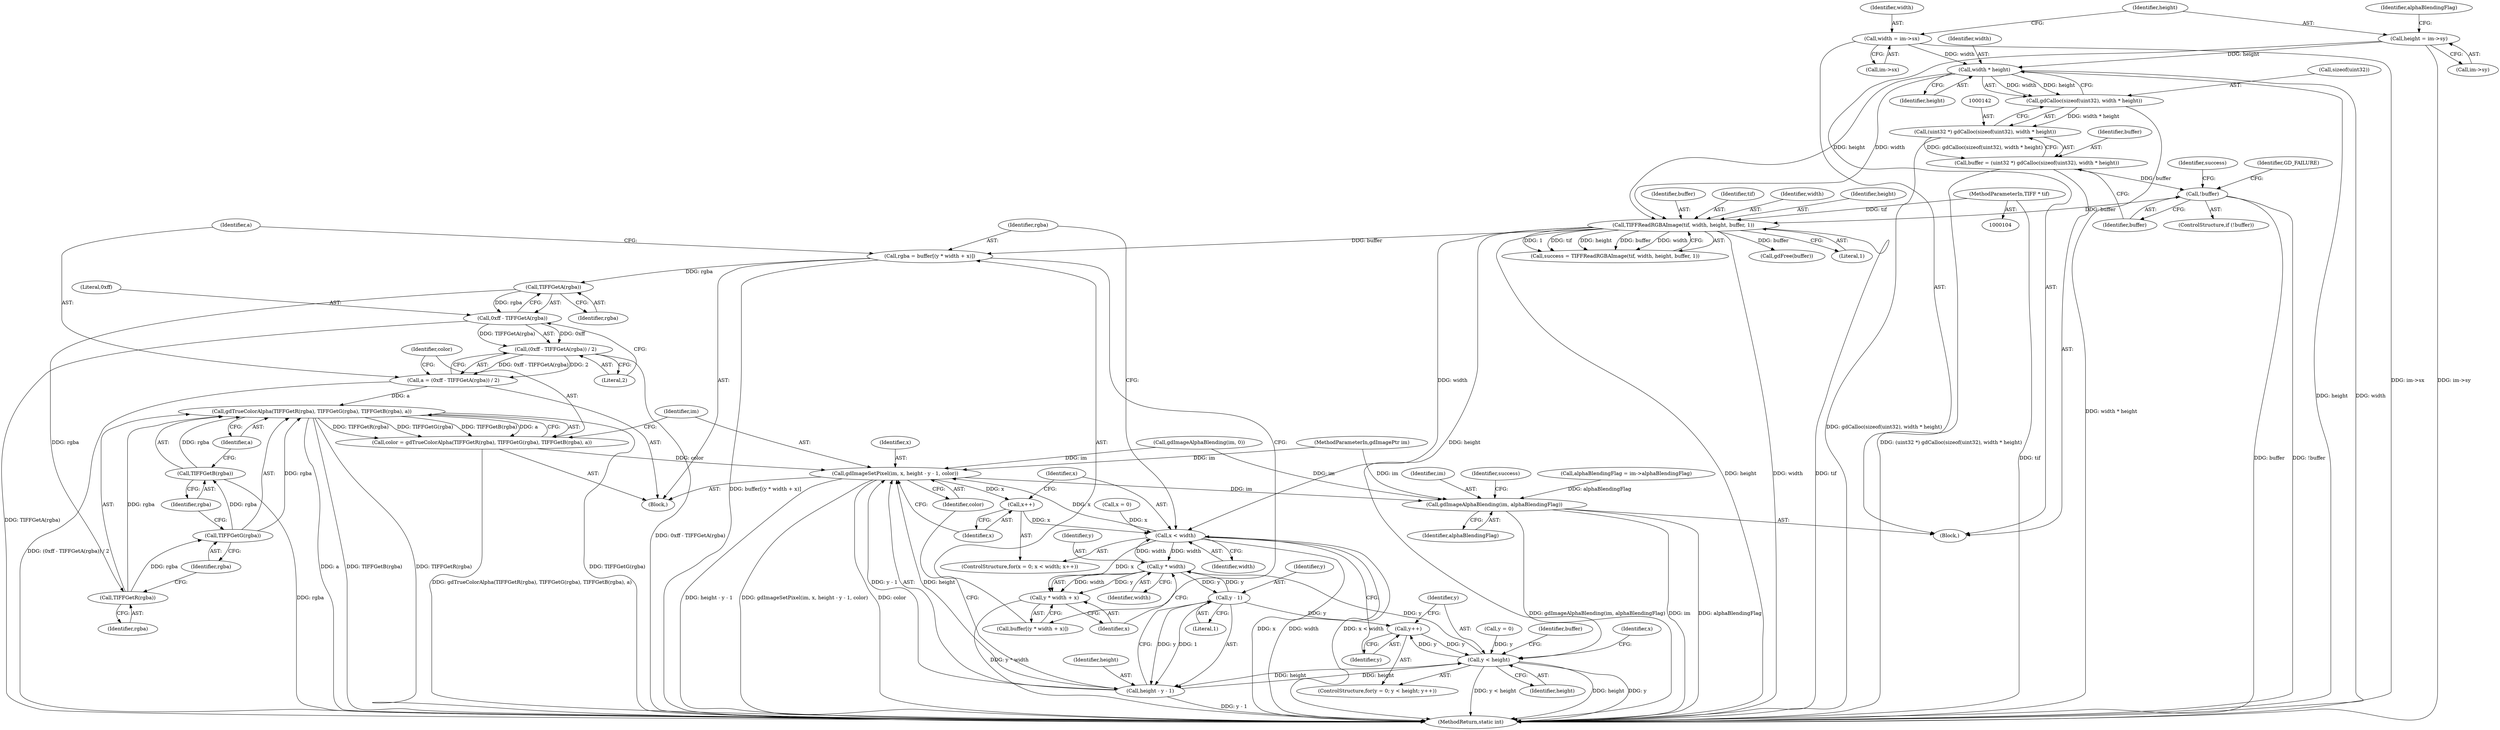 digraph "0_libgd_4859d69e07504d4b0a4bdf9bcb4d9e3769ca35ae_0@array" {
"1000186" [label="(Call,rgba = buffer[(y * width + x)])"];
"1000157" [label="(Call,TIFFReadRGBAImage(tif, width, height, buffer, 1))"];
"1000105" [label="(MethodParameterIn,TIFF * tif)"];
"1000146" [label="(Call,width * height)"];
"1000117" [label="(Call,width = im->sx)"];
"1000123" [label="(Call,height = im->sy)"];
"1000150" [label="(Call,!buffer)"];
"1000139" [label="(Call,buffer = (uint32 *) gdCalloc(sizeof(uint32), width * height))"];
"1000141" [label="(Call,(uint32 *) gdCalloc(sizeof(uint32), width * height))"];
"1000143" [label="(Call,gdCalloc(sizeof(uint32), width * height))"];
"1000200" [label="(Call,TIFFGetA(rgba))"];
"1000198" [label="(Call,0xff - TIFFGetA(rgba))"];
"1000197" [label="(Call,(0xff - TIFFGetA(rgba)) / 2)"];
"1000195" [label="(Call,a = (0xff - TIFFGetA(rgba)) / 2)"];
"1000205" [label="(Call,gdTrueColorAlpha(TIFFGetR(rgba), TIFFGetG(rgba), TIFFGetB(rgba), a))"];
"1000203" [label="(Call,color = gdTrueColorAlpha(TIFFGetR(rgba), TIFFGetG(rgba), TIFFGetB(rgba), a))"];
"1000213" [label="(Call,gdImageSetPixel(im, x, height - y - 1, color))"];
"1000183" [label="(Call,x++)"];
"1000180" [label="(Call,x < width)"];
"1000191" [label="(Call,y * width)"];
"1000190" [label="(Call,y * width + x)"];
"1000218" [label="(Call,y - 1)"];
"1000173" [label="(Call,y++)"];
"1000170" [label="(Call,y < height)"];
"1000216" [label="(Call,height - y - 1)"];
"1000224" [label="(Call,gdImageAlphaBlending(im, alphaBlendingFlag))"];
"1000206" [label="(Call,TIFFGetR(rgba))"];
"1000208" [label="(Call,TIFFGetG(rgba))"];
"1000210" [label="(Call,TIFFGetB(rgba))"];
"1000177" [label="(Call,x = 0)"];
"1000229" [label="(MethodReturn,static int)"];
"1000170" [label="(Call,y < height)"];
"1000200" [label="(Call,TIFFGetA(rgba))"];
"1000222" [label="(Call,gdFree(buffer))"];
"1000118" [label="(Identifier,width)"];
"1000147" [label="(Identifier,width)"];
"1000207" [label="(Identifier,rgba)"];
"1000225" [label="(Identifier,im)"];
"1000210" [label="(Call,TIFFGetB(rgba))"];
"1000171" [label="(Identifier,y)"];
"1000178" [label="(Identifier,x)"];
"1000199" [label="(Literal,0xff)"];
"1000212" [label="(Identifier,a)"];
"1000149" [label="(ControlStructure,if (!buffer))"];
"1000188" [label="(Call,buffer[(y * width + x)])"];
"1000123" [label="(Call,height = im->sy)"];
"1000157" [label="(Call,TIFFReadRGBAImage(tif, width, height, buffer, 1))"];
"1000161" [label="(Identifier,buffer)"];
"1000228" [label="(Identifier,success)"];
"1000132" [label="(Identifier,alphaBlendingFlag)"];
"1000124" [label="(Identifier,height)"];
"1000146" [label="(Call,width * height)"];
"1000219" [label="(Identifier,y)"];
"1000176" [label="(ControlStructure,for(x = 0; x < width; x++))"];
"1000195" [label="(Call,a = (0xff - TIFFGetA(rgba)) / 2)"];
"1000180" [label="(Call,x < width)"];
"1000144" [label="(Call,sizeof(uint32))"];
"1000125" [label="(Call,im->sy)"];
"1000173" [label="(Call,y++)"];
"1000107" [label="(Block,)"];
"1000205" [label="(Call,gdTrueColorAlpha(TIFFGetR(rgba), TIFFGetG(rgba), TIFFGetB(rgba), a))"];
"1000203" [label="(Call,color = gdTrueColorAlpha(TIFFGetR(rgba), TIFFGetG(rgba), TIFFGetB(rgba), a))"];
"1000226" [label="(Identifier,alphaBlendingFlag)"];
"1000131" [label="(Call,alphaBlendingFlag = im->alphaBlendingFlag)"];
"1000190" [label="(Call,y * width + x)"];
"1000162" [label="(Literal,1)"];
"1000202" [label="(Literal,2)"];
"1000143" [label="(Call,gdCalloc(sizeof(uint32), width * height))"];
"1000216" [label="(Call,height - y - 1)"];
"1000184" [label="(Identifier,x)"];
"1000141" [label="(Call,(uint32 *) gdCalloc(sizeof(uint32), width * height))"];
"1000117" [label="(Call,width = im->sx)"];
"1000172" [label="(Identifier,height)"];
"1000191" [label="(Call,y * width)"];
"1000140" [label="(Identifier,buffer)"];
"1000106" [label="(MethodParameterIn,gdImagePtr im)"];
"1000139" [label="(Call,buffer = (uint32 *) gdCalloc(sizeof(uint32), width * height))"];
"1000183" [label="(Call,x++)"];
"1000174" [label="(Identifier,y)"];
"1000148" [label="(Identifier,height)"];
"1000192" [label="(Identifier,y)"];
"1000213" [label="(Call,gdImageSetPixel(im, x, height - y - 1, color))"];
"1000158" [label="(Identifier,tif)"];
"1000198" [label="(Call,0xff - TIFFGetA(rgba))"];
"1000208" [label="(Call,TIFFGetG(rgba))"];
"1000154" [label="(Identifier,GD_FAILURE)"];
"1000186" [label="(Call,rgba = buffer[(y * width + x)])"];
"1000193" [label="(Identifier,width)"];
"1000215" [label="(Identifier,x)"];
"1000167" [label="(Call,y = 0)"];
"1000217" [label="(Identifier,height)"];
"1000185" [label="(Block,)"];
"1000155" [label="(Call,success = TIFFReadRGBAImage(tif, width, height, buffer, 1))"];
"1000220" [label="(Literal,1)"];
"1000204" [label="(Identifier,color)"];
"1000201" [label="(Identifier,rgba)"];
"1000182" [label="(Identifier,width)"];
"1000197" [label="(Call,(0xff - TIFFGetA(rgba)) / 2)"];
"1000223" [label="(Identifier,buffer)"];
"1000194" [label="(Identifier,x)"];
"1000214" [label="(Identifier,im)"];
"1000218" [label="(Call,y - 1)"];
"1000166" [label="(ControlStructure,for(y = 0; y < height; y++))"];
"1000206" [label="(Call,TIFFGetR(rgba))"];
"1000160" [label="(Identifier,height)"];
"1000187" [label="(Identifier,rgba)"];
"1000224" [label="(Call,gdImageAlphaBlending(im, alphaBlendingFlag))"];
"1000221" [label="(Identifier,color)"];
"1000209" [label="(Identifier,rgba)"];
"1000151" [label="(Identifier,buffer)"];
"1000181" [label="(Identifier,x)"];
"1000150" [label="(Call,!buffer)"];
"1000136" [label="(Call,gdImageAlphaBlending(im, 0))"];
"1000105" [label="(MethodParameterIn,TIFF * tif)"];
"1000156" [label="(Identifier,success)"];
"1000196" [label="(Identifier,a)"];
"1000159" [label="(Identifier,width)"];
"1000119" [label="(Call,im->sx)"];
"1000211" [label="(Identifier,rgba)"];
"1000186" -> "1000185"  [label="AST: "];
"1000186" -> "1000188"  [label="CFG: "];
"1000187" -> "1000186"  [label="AST: "];
"1000188" -> "1000186"  [label="AST: "];
"1000196" -> "1000186"  [label="CFG: "];
"1000186" -> "1000229"  [label="DDG: buffer[(y * width + x)]"];
"1000157" -> "1000186"  [label="DDG: buffer"];
"1000186" -> "1000200"  [label="DDG: rgba"];
"1000157" -> "1000155"  [label="AST: "];
"1000157" -> "1000162"  [label="CFG: "];
"1000158" -> "1000157"  [label="AST: "];
"1000159" -> "1000157"  [label="AST: "];
"1000160" -> "1000157"  [label="AST: "];
"1000161" -> "1000157"  [label="AST: "];
"1000162" -> "1000157"  [label="AST: "];
"1000155" -> "1000157"  [label="CFG: "];
"1000157" -> "1000229"  [label="DDG: height"];
"1000157" -> "1000229"  [label="DDG: width"];
"1000157" -> "1000229"  [label="DDG: tif"];
"1000157" -> "1000155"  [label="DDG: 1"];
"1000157" -> "1000155"  [label="DDG: tif"];
"1000157" -> "1000155"  [label="DDG: height"];
"1000157" -> "1000155"  [label="DDG: buffer"];
"1000157" -> "1000155"  [label="DDG: width"];
"1000105" -> "1000157"  [label="DDG: tif"];
"1000146" -> "1000157"  [label="DDG: width"];
"1000146" -> "1000157"  [label="DDG: height"];
"1000150" -> "1000157"  [label="DDG: buffer"];
"1000157" -> "1000170"  [label="DDG: height"];
"1000157" -> "1000180"  [label="DDG: width"];
"1000157" -> "1000222"  [label="DDG: buffer"];
"1000105" -> "1000104"  [label="AST: "];
"1000105" -> "1000229"  [label="DDG: tif"];
"1000146" -> "1000143"  [label="AST: "];
"1000146" -> "1000148"  [label="CFG: "];
"1000147" -> "1000146"  [label="AST: "];
"1000148" -> "1000146"  [label="AST: "];
"1000143" -> "1000146"  [label="CFG: "];
"1000146" -> "1000229"  [label="DDG: height"];
"1000146" -> "1000229"  [label="DDG: width"];
"1000146" -> "1000143"  [label="DDG: width"];
"1000146" -> "1000143"  [label="DDG: height"];
"1000117" -> "1000146"  [label="DDG: width"];
"1000123" -> "1000146"  [label="DDG: height"];
"1000117" -> "1000107"  [label="AST: "];
"1000117" -> "1000119"  [label="CFG: "];
"1000118" -> "1000117"  [label="AST: "];
"1000119" -> "1000117"  [label="AST: "];
"1000124" -> "1000117"  [label="CFG: "];
"1000117" -> "1000229"  [label="DDG: im->sx"];
"1000123" -> "1000107"  [label="AST: "];
"1000123" -> "1000125"  [label="CFG: "];
"1000124" -> "1000123"  [label="AST: "];
"1000125" -> "1000123"  [label="AST: "];
"1000132" -> "1000123"  [label="CFG: "];
"1000123" -> "1000229"  [label="DDG: im->sy"];
"1000150" -> "1000149"  [label="AST: "];
"1000150" -> "1000151"  [label="CFG: "];
"1000151" -> "1000150"  [label="AST: "];
"1000154" -> "1000150"  [label="CFG: "];
"1000156" -> "1000150"  [label="CFG: "];
"1000150" -> "1000229"  [label="DDG: buffer"];
"1000150" -> "1000229"  [label="DDG: !buffer"];
"1000139" -> "1000150"  [label="DDG: buffer"];
"1000139" -> "1000107"  [label="AST: "];
"1000139" -> "1000141"  [label="CFG: "];
"1000140" -> "1000139"  [label="AST: "];
"1000141" -> "1000139"  [label="AST: "];
"1000151" -> "1000139"  [label="CFG: "];
"1000139" -> "1000229"  [label="DDG: (uint32 *) gdCalloc(sizeof(uint32), width * height)"];
"1000141" -> "1000139"  [label="DDG: gdCalloc(sizeof(uint32), width * height)"];
"1000141" -> "1000143"  [label="CFG: "];
"1000142" -> "1000141"  [label="AST: "];
"1000143" -> "1000141"  [label="AST: "];
"1000141" -> "1000229"  [label="DDG: gdCalloc(sizeof(uint32), width * height)"];
"1000143" -> "1000141"  [label="DDG: width * height"];
"1000144" -> "1000143"  [label="AST: "];
"1000143" -> "1000229"  [label="DDG: width * height"];
"1000200" -> "1000198"  [label="AST: "];
"1000200" -> "1000201"  [label="CFG: "];
"1000201" -> "1000200"  [label="AST: "];
"1000198" -> "1000200"  [label="CFG: "];
"1000200" -> "1000198"  [label="DDG: rgba"];
"1000200" -> "1000206"  [label="DDG: rgba"];
"1000198" -> "1000197"  [label="AST: "];
"1000199" -> "1000198"  [label="AST: "];
"1000202" -> "1000198"  [label="CFG: "];
"1000198" -> "1000229"  [label="DDG: TIFFGetA(rgba)"];
"1000198" -> "1000197"  [label="DDG: 0xff"];
"1000198" -> "1000197"  [label="DDG: TIFFGetA(rgba)"];
"1000197" -> "1000195"  [label="AST: "];
"1000197" -> "1000202"  [label="CFG: "];
"1000202" -> "1000197"  [label="AST: "];
"1000195" -> "1000197"  [label="CFG: "];
"1000197" -> "1000229"  [label="DDG: 0xff - TIFFGetA(rgba)"];
"1000197" -> "1000195"  [label="DDG: 0xff - TIFFGetA(rgba)"];
"1000197" -> "1000195"  [label="DDG: 2"];
"1000195" -> "1000185"  [label="AST: "];
"1000196" -> "1000195"  [label="AST: "];
"1000204" -> "1000195"  [label="CFG: "];
"1000195" -> "1000229"  [label="DDG: (0xff - TIFFGetA(rgba)) / 2"];
"1000195" -> "1000205"  [label="DDG: a"];
"1000205" -> "1000203"  [label="AST: "];
"1000205" -> "1000212"  [label="CFG: "];
"1000206" -> "1000205"  [label="AST: "];
"1000208" -> "1000205"  [label="AST: "];
"1000210" -> "1000205"  [label="AST: "];
"1000212" -> "1000205"  [label="AST: "];
"1000203" -> "1000205"  [label="CFG: "];
"1000205" -> "1000229"  [label="DDG: a"];
"1000205" -> "1000229"  [label="DDG: TIFFGetB(rgba)"];
"1000205" -> "1000229"  [label="DDG: TIFFGetR(rgba)"];
"1000205" -> "1000229"  [label="DDG: TIFFGetG(rgba)"];
"1000205" -> "1000203"  [label="DDG: TIFFGetR(rgba)"];
"1000205" -> "1000203"  [label="DDG: TIFFGetG(rgba)"];
"1000205" -> "1000203"  [label="DDG: TIFFGetB(rgba)"];
"1000205" -> "1000203"  [label="DDG: a"];
"1000206" -> "1000205"  [label="DDG: rgba"];
"1000208" -> "1000205"  [label="DDG: rgba"];
"1000210" -> "1000205"  [label="DDG: rgba"];
"1000203" -> "1000185"  [label="AST: "];
"1000204" -> "1000203"  [label="AST: "];
"1000214" -> "1000203"  [label="CFG: "];
"1000203" -> "1000229"  [label="DDG: gdTrueColorAlpha(TIFFGetR(rgba), TIFFGetG(rgba), TIFFGetB(rgba), a)"];
"1000203" -> "1000213"  [label="DDG: color"];
"1000213" -> "1000185"  [label="AST: "];
"1000213" -> "1000221"  [label="CFG: "];
"1000214" -> "1000213"  [label="AST: "];
"1000215" -> "1000213"  [label="AST: "];
"1000216" -> "1000213"  [label="AST: "];
"1000221" -> "1000213"  [label="AST: "];
"1000184" -> "1000213"  [label="CFG: "];
"1000213" -> "1000229"  [label="DDG: color"];
"1000213" -> "1000229"  [label="DDG: height - y - 1"];
"1000213" -> "1000229"  [label="DDG: gdImageSetPixel(im, x, height - y - 1, color)"];
"1000213" -> "1000183"  [label="DDG: x"];
"1000136" -> "1000213"  [label="DDG: im"];
"1000106" -> "1000213"  [label="DDG: im"];
"1000180" -> "1000213"  [label="DDG: x"];
"1000216" -> "1000213"  [label="DDG: height"];
"1000216" -> "1000213"  [label="DDG: y - 1"];
"1000213" -> "1000224"  [label="DDG: im"];
"1000183" -> "1000176"  [label="AST: "];
"1000183" -> "1000184"  [label="CFG: "];
"1000184" -> "1000183"  [label="AST: "];
"1000181" -> "1000183"  [label="CFG: "];
"1000183" -> "1000180"  [label="DDG: x"];
"1000180" -> "1000176"  [label="AST: "];
"1000180" -> "1000182"  [label="CFG: "];
"1000181" -> "1000180"  [label="AST: "];
"1000182" -> "1000180"  [label="AST: "];
"1000187" -> "1000180"  [label="CFG: "];
"1000174" -> "1000180"  [label="CFG: "];
"1000180" -> "1000229"  [label="DDG: x"];
"1000180" -> "1000229"  [label="DDG: width"];
"1000180" -> "1000229"  [label="DDG: x < width"];
"1000177" -> "1000180"  [label="DDG: x"];
"1000191" -> "1000180"  [label="DDG: width"];
"1000180" -> "1000191"  [label="DDG: width"];
"1000180" -> "1000190"  [label="DDG: x"];
"1000191" -> "1000190"  [label="AST: "];
"1000191" -> "1000193"  [label="CFG: "];
"1000192" -> "1000191"  [label="AST: "];
"1000193" -> "1000191"  [label="AST: "];
"1000194" -> "1000191"  [label="CFG: "];
"1000191" -> "1000190"  [label="DDG: y"];
"1000191" -> "1000190"  [label="DDG: width"];
"1000218" -> "1000191"  [label="DDG: y"];
"1000170" -> "1000191"  [label="DDG: y"];
"1000191" -> "1000218"  [label="DDG: y"];
"1000190" -> "1000188"  [label="AST: "];
"1000190" -> "1000194"  [label="CFG: "];
"1000194" -> "1000190"  [label="AST: "];
"1000188" -> "1000190"  [label="CFG: "];
"1000190" -> "1000229"  [label="DDG: y * width"];
"1000218" -> "1000216"  [label="AST: "];
"1000218" -> "1000220"  [label="CFG: "];
"1000219" -> "1000218"  [label="AST: "];
"1000220" -> "1000218"  [label="AST: "];
"1000216" -> "1000218"  [label="CFG: "];
"1000218" -> "1000173"  [label="DDG: y"];
"1000218" -> "1000216"  [label="DDG: y"];
"1000218" -> "1000216"  [label="DDG: 1"];
"1000173" -> "1000166"  [label="AST: "];
"1000173" -> "1000174"  [label="CFG: "];
"1000174" -> "1000173"  [label="AST: "];
"1000171" -> "1000173"  [label="CFG: "];
"1000173" -> "1000170"  [label="DDG: y"];
"1000170" -> "1000173"  [label="DDG: y"];
"1000170" -> "1000166"  [label="AST: "];
"1000170" -> "1000172"  [label="CFG: "];
"1000171" -> "1000170"  [label="AST: "];
"1000172" -> "1000170"  [label="AST: "];
"1000178" -> "1000170"  [label="CFG: "];
"1000223" -> "1000170"  [label="CFG: "];
"1000170" -> "1000229"  [label="DDG: height"];
"1000170" -> "1000229"  [label="DDG: y"];
"1000170" -> "1000229"  [label="DDG: y < height"];
"1000167" -> "1000170"  [label="DDG: y"];
"1000216" -> "1000170"  [label="DDG: height"];
"1000170" -> "1000216"  [label="DDG: height"];
"1000217" -> "1000216"  [label="AST: "];
"1000221" -> "1000216"  [label="CFG: "];
"1000216" -> "1000229"  [label="DDG: y - 1"];
"1000224" -> "1000107"  [label="AST: "];
"1000224" -> "1000226"  [label="CFG: "];
"1000225" -> "1000224"  [label="AST: "];
"1000226" -> "1000224"  [label="AST: "];
"1000228" -> "1000224"  [label="CFG: "];
"1000224" -> "1000229"  [label="DDG: im"];
"1000224" -> "1000229"  [label="DDG: alphaBlendingFlag"];
"1000224" -> "1000229"  [label="DDG: gdImageAlphaBlending(im, alphaBlendingFlag)"];
"1000136" -> "1000224"  [label="DDG: im"];
"1000106" -> "1000224"  [label="DDG: im"];
"1000131" -> "1000224"  [label="DDG: alphaBlendingFlag"];
"1000206" -> "1000207"  [label="CFG: "];
"1000207" -> "1000206"  [label="AST: "];
"1000209" -> "1000206"  [label="CFG: "];
"1000206" -> "1000208"  [label="DDG: rgba"];
"1000208" -> "1000209"  [label="CFG: "];
"1000209" -> "1000208"  [label="AST: "];
"1000211" -> "1000208"  [label="CFG: "];
"1000208" -> "1000210"  [label="DDG: rgba"];
"1000210" -> "1000211"  [label="CFG: "];
"1000211" -> "1000210"  [label="AST: "];
"1000212" -> "1000210"  [label="CFG: "];
"1000210" -> "1000229"  [label="DDG: rgba"];
}
